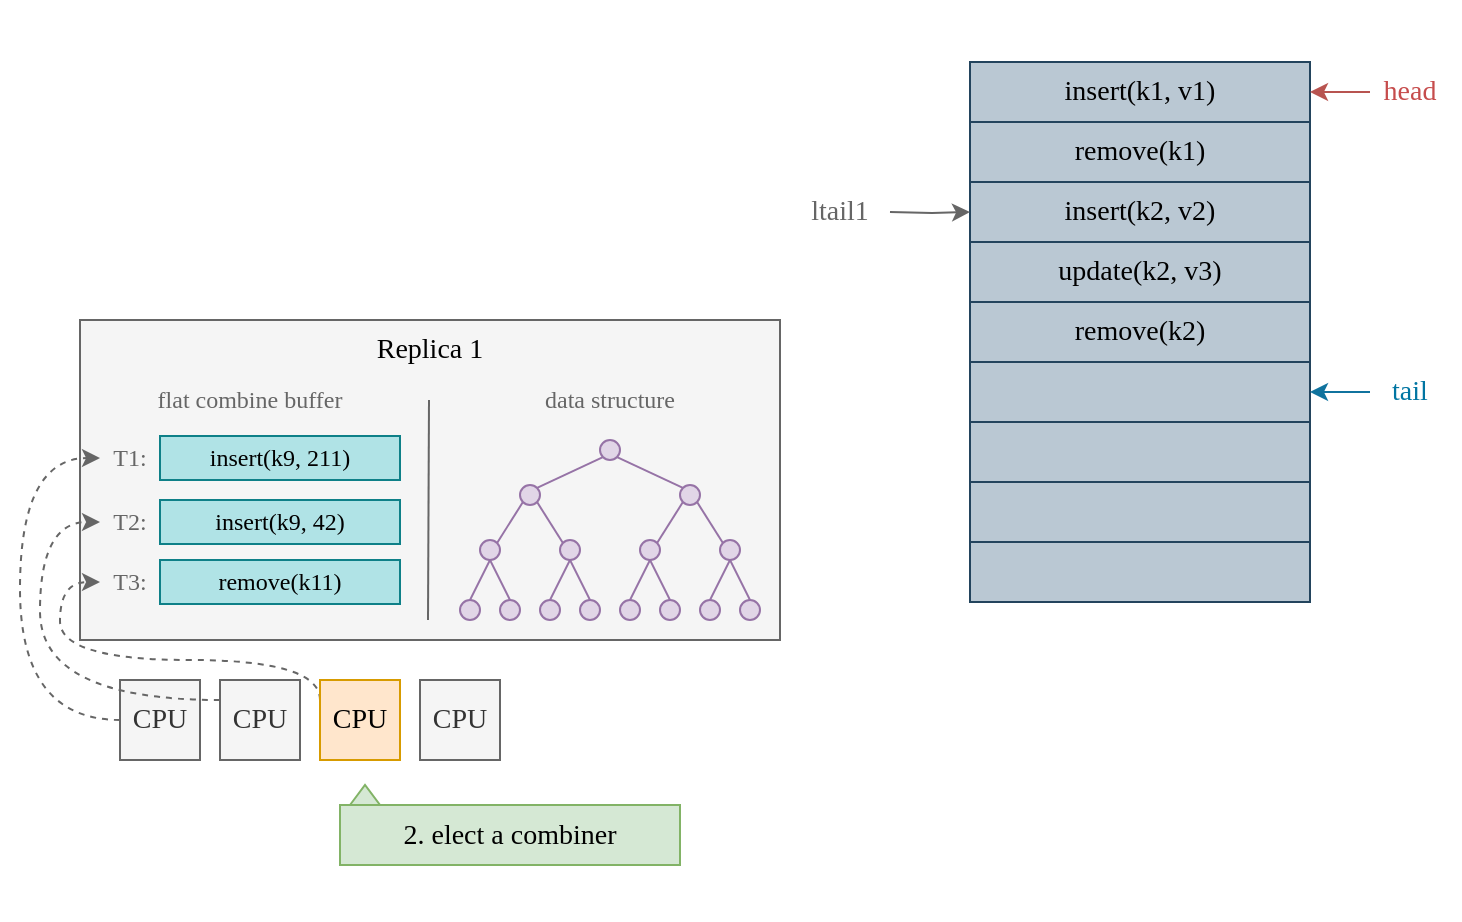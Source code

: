 <mxfile>
    <diagram id="_LHDZrtanYBteQejp4xX" name="第 1 页">
        <mxGraphModel dx="1499" dy="627" grid="1" gridSize="10" guides="1" tooltips="1" connect="1" arrows="1" fold="1" page="1" pageScale="1" pageWidth="827" pageHeight="1169" math="0" shadow="0">
            <root>
                <mxCell id="0"/>
                <mxCell id="1" parent="0"/>
                <mxCell id="117" value="" style="rounded=0;whiteSpace=wrap;html=1;fillColor=none;strokeColor=none;" parent="1" vertex="1">
                    <mxGeometry x="-130" y="20" width="730" height="460" as="geometry"/>
                </mxCell>
                <mxCell id="9" value="insert(k1, v1)" style="text;html=1;strokeColor=#23445d;fillColor=#bac8d3;align=center;verticalAlign=middle;whiteSpace=wrap;rounded=0;fontSize=14;fontFamily=Menlo;" parent="1" vertex="1">
                    <mxGeometry x="355" y="51" width="170" height="30" as="geometry"/>
                </mxCell>
                <mxCell id="10" value="remove(k1)" style="text;html=1;strokeColor=#23445d;fillColor=#bac8d3;align=center;verticalAlign=middle;whiteSpace=wrap;rounded=0;fontSize=14;fontFamily=Menlo;" parent="1" vertex="1">
                    <mxGeometry x="355" y="81" width="170" height="30" as="geometry"/>
                </mxCell>
                <mxCell id="11" value="insert(k2, v2)" style="text;html=1;strokeColor=#23445d;fillColor=#bac8d3;align=center;verticalAlign=middle;whiteSpace=wrap;rounded=0;fontSize=14;fontFamily=Menlo;" parent="1" vertex="1">
                    <mxGeometry x="355" y="111" width="170" height="30" as="geometry"/>
                </mxCell>
                <mxCell id="12" value="update(k2, v3)" style="text;html=1;strokeColor=#23445d;fillColor=#bac8d3;align=center;verticalAlign=middle;whiteSpace=wrap;rounded=0;fontSize=14;fontFamily=Menlo;" parent="1" vertex="1">
                    <mxGeometry x="355" y="141" width="170" height="30" as="geometry"/>
                </mxCell>
                <mxCell id="13" value="remove(k2)" style="text;html=1;strokeColor=#23445d;fillColor=#bac8d3;align=center;verticalAlign=middle;whiteSpace=wrap;rounded=0;fontSize=14;fontFamily=Menlo;" parent="1" vertex="1">
                    <mxGeometry x="355" y="171" width="170" height="30" as="geometry"/>
                </mxCell>
                <mxCell id="14" value="" style="text;html=1;strokeColor=#23445d;fillColor=#bac8d3;align=center;verticalAlign=middle;whiteSpace=wrap;rounded=0;fontSize=14;fontFamily=Menlo;" parent="1" vertex="1">
                    <mxGeometry x="355" y="201" width="170" height="30" as="geometry"/>
                </mxCell>
                <mxCell id="15" value="" style="text;html=1;strokeColor=#23445d;fillColor=#bac8d3;align=center;verticalAlign=middle;whiteSpace=wrap;rounded=0;fontSize=14;fontFamily=Menlo;" parent="1" vertex="1">
                    <mxGeometry x="355" y="231" width="170" height="30" as="geometry"/>
                </mxCell>
                <mxCell id="16" value="" style="endArrow=classic;html=1;fillColor=#f8cecc;strokeColor=#b85450;exitX=0;exitY=0.5;exitDx=0;exitDy=0;entryX=1;entryY=0.5;entryDx=0;entryDy=0;" parent="1" source="17" target="9" edge="1">
                    <mxGeometry width="50" height="50" relative="1" as="geometry">
                        <mxPoint x="565" y="66" as="sourcePoint"/>
                        <mxPoint x="565" y="111" as="targetPoint"/>
                    </mxGeometry>
                </mxCell>
                <mxCell id="17" value="head" style="text;html=1;strokeColor=none;fillColor=none;align=center;verticalAlign=middle;whiteSpace=wrap;rounded=0;fontFamily=Menlo;fontSize=14;fontColor=#C64C4C;" parent="1" vertex="1">
                    <mxGeometry x="555" y="56" width="40" height="20" as="geometry"/>
                </mxCell>
                <mxCell id="18" style="edgeStyle=orthogonalEdgeStyle;rounded=0;orthogonalLoop=1;jettySize=auto;html=1;entryX=0;entryY=0.5;entryDx=0;entryDy=0;fontFamily=Menlo;fontSize=14;fontColor=#000000;endArrow=classic;endFill=1;fillColor=#f5f5f5;strokeColor=#666666;" parent="1" target="11" edge="1">
                    <mxGeometry relative="1" as="geometry">
                        <mxPoint x="315" y="126" as="sourcePoint"/>
                    </mxGeometry>
                </mxCell>
                <mxCell id="20" value="" style="rounded=0;whiteSpace=wrap;html=1;fontFamily=Menlo;fontSize=14;fontColor=#333333;fillColor=#f5f5f5;strokeColor=#666666;" parent="1" vertex="1">
                    <mxGeometry x="-90" y="180" width="350" height="160" as="geometry"/>
                </mxCell>
                <mxCell id="21" value="" style="endArrow=classic;html=1;fillColor=#b1ddf0;strokeColor=#10739e;exitX=0;exitY=0.5;exitDx=0;exitDy=0;entryX=1;entryY=0.5;entryDx=0;entryDy=0;" parent="1" source="22" target="14" edge="1">
                    <mxGeometry width="50" height="50" relative="1" as="geometry">
                        <mxPoint x="565" y="216" as="sourcePoint"/>
                        <mxPoint x="555" y="251" as="targetPoint"/>
                    </mxGeometry>
                </mxCell>
                <mxCell id="22" value="tail" style="text;html=1;strokeColor=none;fillColor=none;align=center;verticalAlign=middle;whiteSpace=wrap;rounded=0;fontFamily=Menlo;fontSize=14;fontColor=#0075A2;" parent="1" vertex="1">
                    <mxGeometry x="555" y="206" width="40" height="20" as="geometry"/>
                </mxCell>
                <mxCell id="52" value="Replica 1" style="text;html=1;strokeColor=none;fillColor=none;align=center;verticalAlign=middle;whiteSpace=wrap;rounded=0;fontFamily=Menlo;fontSize=14;" parent="1" vertex="1">
                    <mxGeometry x="-60" y="185" width="290" height="20" as="geometry"/>
                </mxCell>
                <mxCell id="87" value="ltail1" style="text;html=1;strokeColor=none;fillColor=none;align=center;verticalAlign=middle;whiteSpace=wrap;rounded=0;fontFamily=Menlo;fontSize=14;fontColor=#666666;" parent="1" vertex="1">
                    <mxGeometry x="270" y="116" width="40" height="20" as="geometry"/>
                </mxCell>
                <mxCell id="89" value="" style="group" parent="1" vertex="1" connectable="0">
                    <mxGeometry x="100" y="240" width="150" height="90" as="geometry"/>
                </mxCell>
                <mxCell id="25" value="" style="ellipse;whiteSpace=wrap;html=1;aspect=fixed;fontFamily=Menlo;fontSize=14;fillColor=#e1d5e7;strokeColor=#9673a6;" parent="89" vertex="1">
                    <mxGeometry x="70" width="10" height="10" as="geometry"/>
                </mxCell>
                <mxCell id="28" value="" style="ellipse;whiteSpace=wrap;html=1;aspect=fixed;fontFamily=Menlo;fontSize=14;fillColor=#e1d5e7;strokeColor=#9673a6;" parent="89" vertex="1">
                    <mxGeometry x="30" y="22.5" width="10" height="10" as="geometry"/>
                </mxCell>
                <mxCell id="23" style="rounded=0;orthogonalLoop=1;jettySize=auto;html=1;exitX=0;exitY=1;exitDx=0;exitDy=0;entryX=1;entryY=0;entryDx=0;entryDy=0;fontFamily=Menlo;fontSize=14;fontColor=#0075A2;endArrow=none;endFill=0;fillColor=#e1d5e7;strokeColor=#9673a6;" parent="89" source="25" target="28" edge="1">
                    <mxGeometry relative="1" as="geometry"/>
                </mxCell>
                <mxCell id="31" value="" style="ellipse;whiteSpace=wrap;html=1;aspect=fixed;fontFamily=Menlo;fontSize=14;fillColor=#e1d5e7;strokeColor=#9673a6;" parent="89" vertex="1">
                    <mxGeometry x="110" y="22.5" width="10" height="10" as="geometry"/>
                </mxCell>
                <mxCell id="24" style="edgeStyle=none;rounded=0;orthogonalLoop=1;jettySize=auto;html=1;exitX=1;exitY=1;exitDx=0;exitDy=0;entryX=0;entryY=0;entryDx=0;entryDy=0;fontFamily=Menlo;fontSize=14;fontColor=#0075A2;endArrow=none;endFill=0;fillColor=#e1d5e7;strokeColor=#9673a6;" parent="89" source="25" target="31" edge="1">
                    <mxGeometry relative="1" as="geometry"/>
                </mxCell>
                <mxCell id="34" value="" style="ellipse;whiteSpace=wrap;html=1;aspect=fixed;fontFamily=Menlo;fontSize=14;fillColor=#e1d5e7;strokeColor=#9673a6;" parent="89" vertex="1">
                    <mxGeometry x="10" y="50" width="10" height="10" as="geometry"/>
                </mxCell>
                <mxCell id="26" style="edgeStyle=none;rounded=0;orthogonalLoop=1;jettySize=auto;html=1;exitX=0;exitY=1;exitDx=0;exitDy=0;entryX=1;entryY=0;entryDx=0;entryDy=0;fontFamily=Menlo;fontSize=14;fontColor=#0075A2;endArrow=none;endFill=0;fillColor=#e1d5e7;strokeColor=#9673a6;" parent="89" source="28" target="34" edge="1">
                    <mxGeometry relative="1" as="geometry"/>
                </mxCell>
                <mxCell id="37" value="" style="ellipse;whiteSpace=wrap;html=1;aspect=fixed;fontFamily=Menlo;fontSize=14;fillColor=#e1d5e7;strokeColor=#9673a6;" parent="89" vertex="1">
                    <mxGeometry x="50" y="50" width="10" height="10" as="geometry"/>
                </mxCell>
                <mxCell id="27" style="edgeStyle=none;rounded=0;orthogonalLoop=1;jettySize=auto;html=1;exitX=1;exitY=1;exitDx=0;exitDy=0;entryX=0;entryY=0;entryDx=0;entryDy=0;fontFamily=Menlo;fontSize=14;fontColor=#0075A2;endArrow=none;endFill=0;fillColor=#e1d5e7;strokeColor=#9673a6;" parent="89" source="28" target="37" edge="1">
                    <mxGeometry relative="1" as="geometry"/>
                </mxCell>
                <mxCell id="40" value="" style="ellipse;whiteSpace=wrap;html=1;aspect=fixed;fontFamily=Menlo;fontSize=14;fillColor=#e1d5e7;strokeColor=#9673a6;" parent="89" vertex="1">
                    <mxGeometry x="90" y="50" width="10" height="10" as="geometry"/>
                </mxCell>
                <mxCell id="29" style="edgeStyle=none;rounded=0;orthogonalLoop=1;jettySize=auto;html=1;exitX=0;exitY=1;exitDx=0;exitDy=0;entryX=1;entryY=0;entryDx=0;entryDy=0;fontFamily=Menlo;fontSize=14;fontColor=#0075A2;endArrow=none;endFill=0;fillColor=#e1d5e7;strokeColor=#9673a6;" parent="89" source="31" target="40" edge="1">
                    <mxGeometry relative="1" as="geometry"/>
                </mxCell>
                <mxCell id="43" value="" style="ellipse;whiteSpace=wrap;html=1;aspect=fixed;fontFamily=Menlo;fontSize=14;fillColor=#e1d5e7;strokeColor=#9673a6;" parent="89" vertex="1">
                    <mxGeometry x="130" y="50" width="10" height="10" as="geometry"/>
                </mxCell>
                <mxCell id="30" style="edgeStyle=none;rounded=0;orthogonalLoop=1;jettySize=auto;html=1;exitX=1;exitY=1;exitDx=0;exitDy=0;entryX=0;entryY=0;entryDx=0;entryDy=0;fontFamily=Menlo;fontSize=14;fontColor=#0075A2;endArrow=none;endFill=0;fillColor=#e1d5e7;strokeColor=#9673a6;" parent="89" source="31" target="43" edge="1">
                    <mxGeometry relative="1" as="geometry"/>
                </mxCell>
                <mxCell id="44" value="" style="ellipse;whiteSpace=wrap;html=1;aspect=fixed;fontFamily=Menlo;fontSize=14;fillColor=#e1d5e7;strokeColor=#9673a6;" parent="89" vertex="1">
                    <mxGeometry y="80" width="10" height="10" as="geometry"/>
                </mxCell>
                <mxCell id="32" style="edgeStyle=none;rounded=0;orthogonalLoop=1;jettySize=auto;html=1;exitX=0.5;exitY=1;exitDx=0;exitDy=0;entryX=0.5;entryY=0;entryDx=0;entryDy=0;fontFamily=Menlo;fontSize=14;fontColor=#0075A2;endArrow=none;endFill=0;fillColor=#e1d5e7;strokeColor=#9673a6;" parent="89" source="34" target="44" edge="1">
                    <mxGeometry relative="1" as="geometry"/>
                </mxCell>
                <mxCell id="45" value="" style="ellipse;whiteSpace=wrap;html=1;aspect=fixed;fontFamily=Menlo;fontSize=14;fillColor=#e1d5e7;strokeColor=#9673a6;" parent="89" vertex="1">
                    <mxGeometry x="20" y="80" width="10" height="10" as="geometry"/>
                </mxCell>
                <mxCell id="33" style="edgeStyle=none;rounded=0;orthogonalLoop=1;jettySize=auto;html=1;exitX=0.5;exitY=1;exitDx=0;exitDy=0;entryX=0.5;entryY=0;entryDx=0;entryDy=0;fontFamily=Menlo;fontSize=14;fontColor=#0075A2;endArrow=none;endFill=0;fillColor=#e1d5e7;strokeColor=#9673a6;" parent="89" source="34" target="45" edge="1">
                    <mxGeometry relative="1" as="geometry"/>
                </mxCell>
                <mxCell id="46" value="" style="ellipse;whiteSpace=wrap;html=1;aspect=fixed;fontFamily=Menlo;fontSize=14;fillColor=#e1d5e7;strokeColor=#9673a6;" parent="89" vertex="1">
                    <mxGeometry x="40" y="80" width="10" height="10" as="geometry"/>
                </mxCell>
                <mxCell id="35" style="edgeStyle=none;rounded=0;orthogonalLoop=1;jettySize=auto;html=1;exitX=0.5;exitY=1;exitDx=0;exitDy=0;entryX=0.5;entryY=0;entryDx=0;entryDy=0;fontFamily=Menlo;fontSize=14;fontColor=#0075A2;endArrow=none;endFill=0;fillColor=#e1d5e7;strokeColor=#9673a6;" parent="89" source="37" target="46" edge="1">
                    <mxGeometry relative="1" as="geometry"/>
                </mxCell>
                <mxCell id="47" value="" style="ellipse;whiteSpace=wrap;html=1;aspect=fixed;fontFamily=Menlo;fontSize=14;fillColor=#e1d5e7;strokeColor=#9673a6;" parent="89" vertex="1">
                    <mxGeometry x="60" y="80" width="10" height="10" as="geometry"/>
                </mxCell>
                <mxCell id="36" style="edgeStyle=none;rounded=0;orthogonalLoop=1;jettySize=auto;html=1;exitX=0.5;exitY=1;exitDx=0;exitDy=0;entryX=0.5;entryY=0;entryDx=0;entryDy=0;fontFamily=Menlo;fontSize=14;fontColor=#0075A2;endArrow=none;endFill=0;fillColor=#e1d5e7;strokeColor=#9673a6;" parent="89" source="37" target="47" edge="1">
                    <mxGeometry relative="1" as="geometry"/>
                </mxCell>
                <mxCell id="48" value="" style="ellipse;whiteSpace=wrap;html=1;aspect=fixed;fontFamily=Menlo;fontSize=14;fillColor=#e1d5e7;strokeColor=#9673a6;" parent="89" vertex="1">
                    <mxGeometry x="80" y="80" width="10" height="10" as="geometry"/>
                </mxCell>
                <mxCell id="38" style="edgeStyle=none;rounded=0;orthogonalLoop=1;jettySize=auto;html=1;exitX=0.5;exitY=1;exitDx=0;exitDy=0;entryX=0.5;entryY=0;entryDx=0;entryDy=0;fontFamily=Menlo;fontSize=14;fontColor=#0075A2;endArrow=none;endFill=0;fillColor=#e1d5e7;strokeColor=#9673a6;" parent="89" source="40" target="48" edge="1">
                    <mxGeometry relative="1" as="geometry"/>
                </mxCell>
                <mxCell id="49" value="" style="ellipse;whiteSpace=wrap;html=1;aspect=fixed;fontFamily=Menlo;fontSize=14;fillColor=#e1d5e7;strokeColor=#9673a6;" parent="89" vertex="1">
                    <mxGeometry x="100" y="80" width="10" height="10" as="geometry"/>
                </mxCell>
                <mxCell id="39" style="edgeStyle=none;rounded=0;orthogonalLoop=1;jettySize=auto;html=1;exitX=0.5;exitY=1;exitDx=0;exitDy=0;entryX=0.5;entryY=0;entryDx=0;entryDy=0;fontFamily=Menlo;fontSize=14;fontColor=#0075A2;endArrow=none;endFill=0;fillColor=#e1d5e7;strokeColor=#9673a6;" parent="89" source="40" target="49" edge="1">
                    <mxGeometry relative="1" as="geometry"/>
                </mxCell>
                <mxCell id="50" value="" style="ellipse;whiteSpace=wrap;html=1;aspect=fixed;fontFamily=Menlo;fontSize=14;fillColor=#e1d5e7;strokeColor=#9673a6;" parent="89" vertex="1">
                    <mxGeometry x="120" y="80" width="10" height="10" as="geometry"/>
                </mxCell>
                <mxCell id="41" style="edgeStyle=none;rounded=0;orthogonalLoop=1;jettySize=auto;html=1;exitX=0.5;exitY=1;exitDx=0;exitDy=0;entryX=0.5;entryY=0;entryDx=0;entryDy=0;fontFamily=Menlo;fontSize=14;fontColor=#0075A2;endArrow=none;endFill=0;fillColor=#e1d5e7;strokeColor=#9673a6;" parent="89" source="43" target="50" edge="1">
                    <mxGeometry relative="1" as="geometry"/>
                </mxCell>
                <mxCell id="51" value="" style="ellipse;whiteSpace=wrap;html=1;aspect=fixed;fontFamily=Menlo;fontSize=14;fillColor=#e1d5e7;strokeColor=#9673a6;" parent="89" vertex="1">
                    <mxGeometry x="140" y="80" width="10" height="10" as="geometry"/>
                </mxCell>
                <mxCell id="42" style="edgeStyle=none;rounded=0;orthogonalLoop=1;jettySize=auto;html=1;exitX=0.5;exitY=1;exitDx=0;exitDy=0;entryX=0.5;entryY=0;entryDx=0;entryDy=0;fontFamily=Menlo;fontSize=14;fontColor=#0075A2;endArrow=none;endFill=0;fillColor=#e1d5e7;strokeColor=#9673a6;" parent="89" source="43" target="51" edge="1">
                    <mxGeometry relative="1" as="geometry"/>
                </mxCell>
                <mxCell id="90" value="data structure" style="text;html=1;strokeColor=none;fillColor=none;align=center;verticalAlign=middle;whiteSpace=wrap;rounded=0;fontFamily=Menlo;fontSize=12;fontColor=#666666;" parent="1" vertex="1">
                    <mxGeometry x="100" y="210" width="150" height="20" as="geometry"/>
                </mxCell>
                <mxCell id="91" value="flat combine buffer" style="text;html=1;strokeColor=none;fillColor=none;align=center;verticalAlign=middle;whiteSpace=wrap;rounded=0;fontFamily=Menlo;fontSize=12;fontColor=#666666;" parent="1" vertex="1">
                    <mxGeometry x="-80" y="210" width="150" height="20" as="geometry"/>
                </mxCell>
                <mxCell id="104" style="edgeStyle=orthogonalEdgeStyle;rounded=0;orthogonalLoop=1;jettySize=auto;html=1;exitX=0;exitY=0.5;exitDx=0;exitDy=0;entryX=0;entryY=0.5;entryDx=0;entryDy=0;fontFamily=Menlo;fontSize=12;fontColor=#666666;curved=1;fillColor=#f5f5f5;strokeColor=#666666;dashed=1;" parent="1" source="92" target="99" edge="1">
                    <mxGeometry relative="1" as="geometry">
                        <Array as="points">
                            <mxPoint x="-120" y="380"/>
                            <mxPoint x="-120" y="249"/>
                        </Array>
                    </mxGeometry>
                </mxCell>
                <mxCell id="92" value="CPU" style="rounded=0;whiteSpace=wrap;html=1;fontSize=14;fontColor=#333333;fontFamily=Menlo;fillColor=#f5f5f5;strokeColor=#666666;" parent="1" vertex="1">
                    <mxGeometry x="-70" y="360" width="40" height="40" as="geometry"/>
                </mxCell>
                <mxCell id="105" style="edgeStyle=orthogonalEdgeStyle;curved=1;rounded=0;orthogonalLoop=1;jettySize=auto;html=1;exitX=0;exitY=0.25;exitDx=0;exitDy=0;entryX=0;entryY=0.5;entryDx=0;entryDy=0;fontFamily=Menlo;fontSize=12;fontColor=#666666;fillColor=#f5f5f5;strokeColor=#666666;dashed=1;" parent="1" source="93" target="101" edge="1">
                    <mxGeometry relative="1" as="geometry">
                        <Array as="points">
                            <mxPoint x="-110" y="370"/>
                            <mxPoint x="-110" y="281"/>
                        </Array>
                    </mxGeometry>
                </mxCell>
                <mxCell id="93" value="CPU" style="rounded=0;whiteSpace=wrap;html=1;fontSize=14;fontColor=#333333;fontFamily=Menlo;fillColor=#f5f5f5;strokeColor=#666666;" parent="1" vertex="1">
                    <mxGeometry x="-20" y="360" width="40" height="40" as="geometry"/>
                </mxCell>
                <mxCell id="106" style="edgeStyle=orthogonalEdgeStyle;curved=1;rounded=0;orthogonalLoop=1;jettySize=auto;html=1;exitX=0;exitY=0.25;exitDx=0;exitDy=0;entryX=0;entryY=0.5;entryDx=0;entryDy=0;dashed=1;fontFamily=Menlo;fontSize=12;fontColor=#666666;fillColor=#f5f5f5;strokeColor=#666666;" parent="1" source="96" target="103" edge="1">
                    <mxGeometry relative="1" as="geometry">
                        <Array as="points">
                            <mxPoint x="30" y="350"/>
                            <mxPoint x="-100" y="350"/>
                            <mxPoint x="-100" y="311"/>
                        </Array>
                    </mxGeometry>
                </mxCell>
                <mxCell id="96" value="CPU" style="rounded=0;whiteSpace=wrap;html=1;fontSize=14;fontFamily=Menlo;fillColor=#ffe6cc;strokeColor=#d79b00;" parent="1" vertex="1">
                    <mxGeometry x="30" y="360" width="40" height="40" as="geometry"/>
                </mxCell>
                <mxCell id="97" value="CPU" style="rounded=0;whiteSpace=wrap;html=1;fontSize=14;fontColor=#333333;fontFamily=Menlo;fillColor=#f5f5f5;strokeColor=#666666;" parent="1" vertex="1">
                    <mxGeometry x="80" y="360" width="40" height="40" as="geometry"/>
                </mxCell>
                <mxCell id="98" value="insert(k9, 211)" style="rounded=0;whiteSpace=wrap;html=1;fontFamily=Menlo;fontSize=12;fillColor=#b0e3e6;strokeColor=#0e8088;" parent="1" vertex="1">
                    <mxGeometry x="-50" y="238" width="120" height="22" as="geometry"/>
                </mxCell>
                <mxCell id="99" value="T1:" style="text;html=1;strokeColor=none;fillColor=none;align=center;verticalAlign=middle;whiteSpace=wrap;rounded=0;fontFamily=Menlo;fontSize=12;fontColor=#666666;" parent="1" vertex="1">
                    <mxGeometry x="-80" y="239" width="30" height="20" as="geometry"/>
                </mxCell>
                <mxCell id="100" value="insert(k9, 42)" style="rounded=0;whiteSpace=wrap;html=1;fontFamily=Menlo;fontSize=12;fillColor=#b0e3e6;strokeColor=#0e8088;" parent="1" vertex="1">
                    <mxGeometry x="-50" y="270" width="120" height="22" as="geometry"/>
                </mxCell>
                <mxCell id="101" value="T2:" style="text;html=1;strokeColor=none;fillColor=none;align=center;verticalAlign=middle;whiteSpace=wrap;rounded=0;fontFamily=Menlo;fontSize=12;fontColor=#666666;" parent="1" vertex="1">
                    <mxGeometry x="-80" y="271" width="30" height="20" as="geometry"/>
                </mxCell>
                <mxCell id="102" value="remove(k11)" style="rounded=0;whiteSpace=wrap;html=1;fontFamily=Menlo;fontSize=12;fillColor=#b0e3e6;strokeColor=#0e8088;" parent="1" vertex="1">
                    <mxGeometry x="-50" y="300" width="120" height="22" as="geometry"/>
                </mxCell>
                <mxCell id="103" value="T3:" style="text;html=1;strokeColor=none;fillColor=none;align=center;verticalAlign=middle;whiteSpace=wrap;rounded=0;fontFamily=Menlo;fontSize=12;fontColor=#666666;" parent="1" vertex="1">
                    <mxGeometry x="-80" y="301" width="30" height="20" as="geometry"/>
                </mxCell>
                <mxCell id="107" value="" style="endArrow=none;html=1;fontFamily=Menlo;fontSize=12;fontColor=#666666;fillColor=#f5f5f5;strokeColor=#666666;" parent="1" edge="1">
                    <mxGeometry width="50" height="50" relative="1" as="geometry">
                        <mxPoint x="84" y="330" as="sourcePoint"/>
                        <mxPoint x="84.5" y="220" as="targetPoint"/>
                    </mxGeometry>
                </mxCell>
                <mxCell id="109" value="2. elect a combiner" style="rounded=0;whiteSpace=wrap;html=1;fontFamily=Menlo;fontSize=14;fillColor=#d5e8d4;strokeColor=#82b366;align=center;" parent="1" vertex="1">
                    <mxGeometry x="40" y="422.5" width="170" height="30" as="geometry"/>
                </mxCell>
                <mxCell id="111" value="" style="triangle;whiteSpace=wrap;html=1;fontFamily=Menlo;fontSize=14;align=left;rotation=-90;fillColor=#d5e8d4;strokeColor=#82b366;" parent="1" vertex="1">
                    <mxGeometry x="47.5" y="410" width="10" height="15" as="geometry"/>
                </mxCell>
                <mxCell id="115" value="" style="text;html=1;strokeColor=#23445d;fillColor=#bac8d3;align=center;verticalAlign=middle;whiteSpace=wrap;rounded=0;fontSize=14;fontFamily=Menlo;" parent="1" vertex="1">
                    <mxGeometry x="355" y="261" width="170" height="30" as="geometry"/>
                </mxCell>
                <mxCell id="116" value="" style="text;html=1;strokeColor=#23445d;fillColor=#bac8d3;align=center;verticalAlign=middle;whiteSpace=wrap;rounded=0;fontSize=14;fontFamily=Menlo;" parent="1" vertex="1">
                    <mxGeometry x="355" y="291" width="170" height="30" as="geometry"/>
                </mxCell>
            </root>
        </mxGraphModel>
    </diagram>
</mxfile>